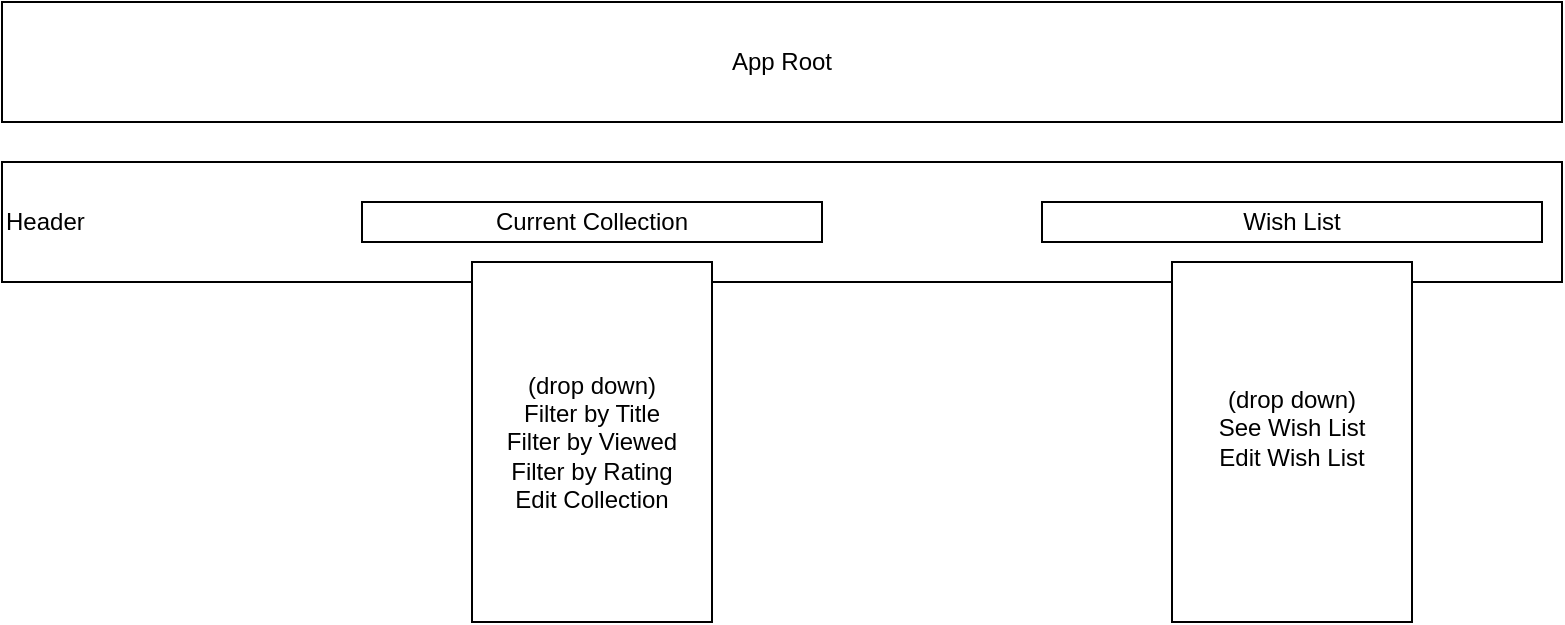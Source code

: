 <mxfile version="14.6.10" type="github">
  <diagram id="IpLPaKOz75N7yGngUw1L" name="Page-1">
    <mxGraphModel dx="946" dy="598" grid="1" gridSize="10" guides="1" tooltips="1" connect="1" arrows="1" fold="1" page="1" pageScale="1" pageWidth="850" pageHeight="1100" math="0" shadow="0">
      <root>
        <mxCell id="0" />
        <mxCell id="1" parent="0" />
        <mxCell id="4JWztt4tIfNEAZuGudWK-1" value="App Root" style="rounded=0;whiteSpace=wrap;html=1;" parent="1" vertex="1">
          <mxGeometry x="40" y="10" width="780" height="60" as="geometry" />
        </mxCell>
        <mxCell id="4JWztt4tIfNEAZuGudWK-2" value="&lt;div align=&quot;left&quot;&gt;Header&lt;/div&gt;" style="rounded=0;whiteSpace=wrap;html=1;align=left;" parent="1" vertex="1">
          <mxGeometry x="40" y="90" width="780" height="60" as="geometry" />
        </mxCell>
        <mxCell id="4JWztt4tIfNEAZuGudWK-5" value="Current Collection" style="rounded=0;whiteSpace=wrap;html=1;" parent="1" vertex="1">
          <mxGeometry x="220" y="110" width="230" height="20" as="geometry" />
        </mxCell>
        <mxCell id="4JWztt4tIfNEAZuGudWK-6" value="Wish List" style="rounded=0;whiteSpace=wrap;html=1;" parent="1" vertex="1">
          <mxGeometry x="560" y="110" width="250" height="20" as="geometry" />
        </mxCell>
        <mxCell id="pRlWxu2CIjeTbiIXIZeP-1" value="&lt;div&gt;(drop down)&lt;/div&gt;&lt;div&gt;Filter by Title&lt;/div&gt;&lt;div&gt;Filter by Viewed&lt;/div&gt;&lt;div&gt;Filter by Rating&lt;/div&gt;&lt;div&gt;Edit Collection&lt;br&gt;&lt;/div&gt;" style="rounded=0;whiteSpace=wrap;html=1;" vertex="1" parent="1">
          <mxGeometry x="275" y="140" width="120" height="180" as="geometry" />
        </mxCell>
        <mxCell id="pRlWxu2CIjeTbiIXIZeP-2" value="&lt;div&gt;(drop down)&lt;/div&gt;&lt;div&gt;See Wish List&lt;br&gt;&lt;/div&gt;&lt;div&gt;Edit Wish List&lt;br&gt;&lt;/div&gt;&lt;div&gt;&lt;br&gt;&lt;/div&gt;" style="rounded=0;whiteSpace=wrap;html=1;" vertex="1" parent="1">
          <mxGeometry x="625" y="140" width="120" height="180" as="geometry" />
        </mxCell>
      </root>
    </mxGraphModel>
  </diagram>
</mxfile>
